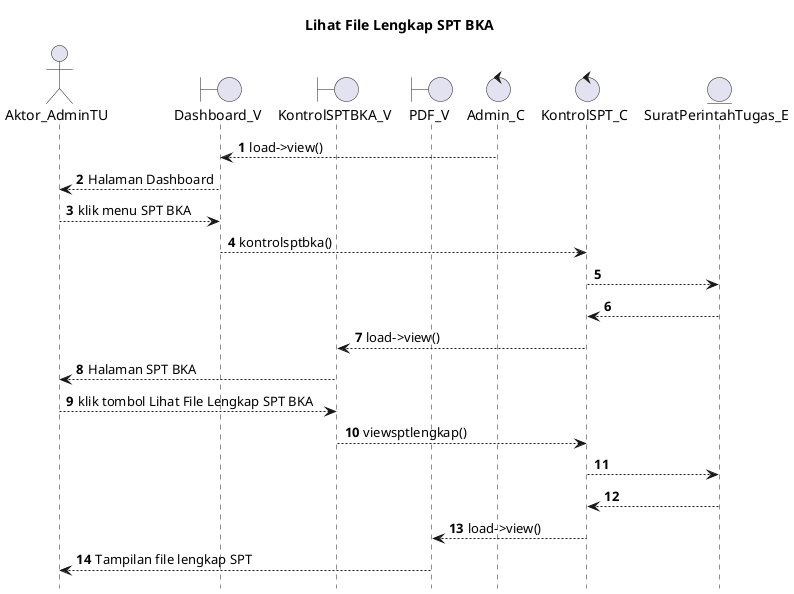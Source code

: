 @startuml

autonumber
hide footbox
title Lihat File Lengkap SPT BKA

Actor Aktor_AdminTU
boundary Dashboard_V
boundary KontrolSPTBKA_V
boundary PDF_V
control Admin_C
control KontrolSPT_C
Entity SuratPerintahTugas_E

Admin_C --> Dashboard_V: load->view()
Dashboard_V --> Aktor_AdminTU: Halaman Dashboard
Aktor_AdminTU --> Dashboard_V: klik menu SPT BKA
Dashboard_V --> KontrolSPT_C: kontrolsptbka()
KontrolSPT_C --> SuratPerintahTugas_E:
    
    SuratPerintahTugas_E --> KontrolSPT_C:
    KontrolSPT_C --> KontrolSPTBKA_V: load->view()
    KontrolSPTBKA_V --> Aktor_AdminTU: Halaman SPT BKA

Aktor_AdminTU --> KontrolSPTBKA_V: klik tombol Lihat File Lengkap SPT BKA
KontrolSPTBKA_V --> KontrolSPT_C: viewsptlengkap()
KontrolSPT_C --> SuratPerintahTugas_E:
   
    SuratPerintahTugas_E --> KontrolSPT_C:
    KontrolSPT_C --> PDF_V: load->view()
    PDF_V --> Aktor_AdminTU: Tampilan file lengkap SPT

@enduml